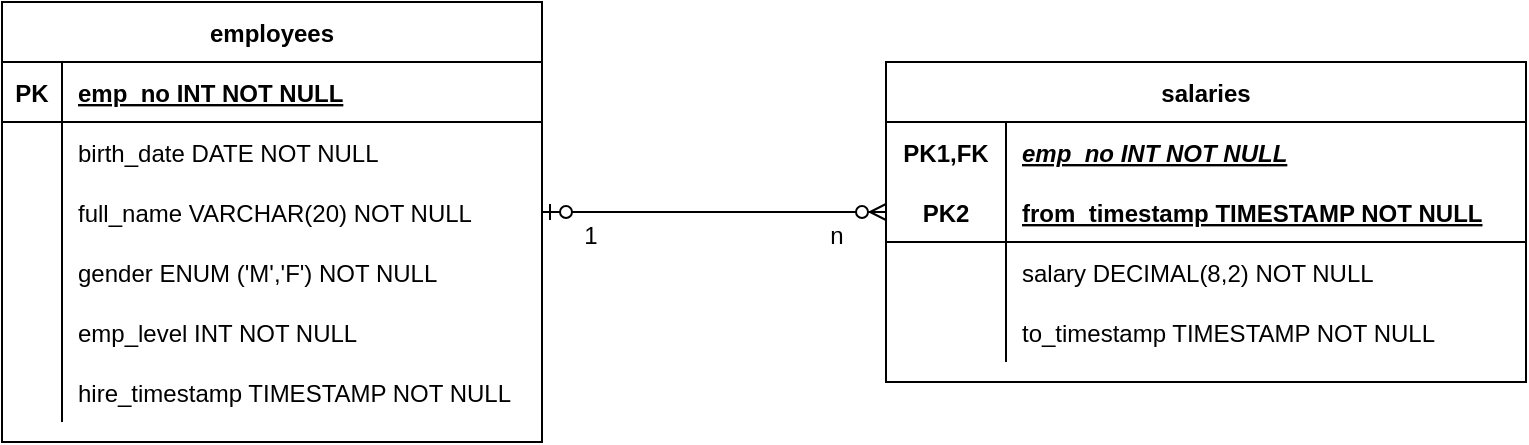 <mxfile version="14.8.3" type="github">
  <diagram id="R2lEEEUBdFMjLlhIrx00" name="Page-1">
    <mxGraphModel dx="1038" dy="547" grid="0" gridSize="10" guides="1" tooltips="1" connect="1" arrows="1" fold="1" page="1" pageScale="1" pageWidth="850" pageHeight="1100" math="0" shadow="0" extFonts="Permanent Marker^https://fonts.googleapis.com/css?family=Permanent+Marker">
      <root>
        <mxCell id="0" />
        <mxCell id="1" parent="0" />
        <mxCell id="CHl3-RWUKFbQDCaINI2_-43" value="salaries" style="shape=table;startSize=30;container=1;collapsible=1;childLayout=tableLayout;fixedRows=1;rowLines=0;fontStyle=1;align=center;resizeLast=1;" vertex="1" parent="1">
          <mxGeometry x="492" y="240" width="320" height="160" as="geometry" />
        </mxCell>
        <mxCell id="CHl3-RWUKFbQDCaINI2_-44" value="" style="shape=partialRectangle;collapsible=0;dropTarget=0;pointerEvents=0;fillColor=none;top=0;left=0;bottom=0;right=0;points=[[0,0.5],[1,0.5]];portConstraint=eastwest;" vertex="1" parent="CHl3-RWUKFbQDCaINI2_-43">
          <mxGeometry y="30" width="320" height="30" as="geometry" />
        </mxCell>
        <mxCell id="CHl3-RWUKFbQDCaINI2_-45" value="PK1,FK" style="shape=partialRectangle;connectable=0;fillColor=none;top=0;left=0;bottom=0;right=0;fontStyle=1;overflow=hidden;" vertex="1" parent="CHl3-RWUKFbQDCaINI2_-44">
          <mxGeometry width="60" height="30" as="geometry" />
        </mxCell>
        <mxCell id="CHl3-RWUKFbQDCaINI2_-46" value="emp_no INT NOT NULL" style="shape=partialRectangle;connectable=0;fillColor=none;top=0;left=0;bottom=0;right=0;align=left;spacingLeft=6;fontStyle=7;overflow=hidden;" vertex="1" parent="CHl3-RWUKFbQDCaINI2_-44">
          <mxGeometry x="60" width="260" height="30" as="geometry" />
        </mxCell>
        <mxCell id="CHl3-RWUKFbQDCaINI2_-47" value="" style="shape=partialRectangle;collapsible=0;dropTarget=0;pointerEvents=0;fillColor=none;top=0;left=0;bottom=1;right=0;points=[[0,0.5],[1,0.5]];portConstraint=eastwest;" vertex="1" parent="CHl3-RWUKFbQDCaINI2_-43">
          <mxGeometry y="60" width="320" height="30" as="geometry" />
        </mxCell>
        <mxCell id="CHl3-RWUKFbQDCaINI2_-48" value="PK2" style="shape=partialRectangle;connectable=0;fillColor=none;top=0;left=0;bottom=0;right=0;fontStyle=1;overflow=hidden;" vertex="1" parent="CHl3-RWUKFbQDCaINI2_-47">
          <mxGeometry width="60" height="30" as="geometry" />
        </mxCell>
        <mxCell id="CHl3-RWUKFbQDCaINI2_-49" value="from_timestamp TIMESTAMP NOT NULL" style="shape=partialRectangle;connectable=0;fillColor=none;top=0;left=0;bottom=0;right=0;align=left;spacingLeft=6;fontStyle=5;overflow=hidden;" vertex="1" parent="CHl3-RWUKFbQDCaINI2_-47">
          <mxGeometry x="60" width="260" height="30" as="geometry" />
        </mxCell>
        <mxCell id="CHl3-RWUKFbQDCaINI2_-50" value="" style="shape=partialRectangle;collapsible=0;dropTarget=0;pointerEvents=0;fillColor=none;top=0;left=0;bottom=0;right=0;points=[[0,0.5],[1,0.5]];portConstraint=eastwest;" vertex="1" parent="CHl3-RWUKFbQDCaINI2_-43">
          <mxGeometry y="90" width="320" height="30" as="geometry" />
        </mxCell>
        <mxCell id="CHl3-RWUKFbQDCaINI2_-51" value="" style="shape=partialRectangle;connectable=0;fillColor=none;top=0;left=0;bottom=0;right=0;editable=1;overflow=hidden;" vertex="1" parent="CHl3-RWUKFbQDCaINI2_-50">
          <mxGeometry width="60" height="30" as="geometry" />
        </mxCell>
        <mxCell id="CHl3-RWUKFbQDCaINI2_-52" value="salary DECIMAL(8,2) NOT NULL" style="shape=partialRectangle;connectable=0;fillColor=none;top=0;left=0;bottom=0;right=0;align=left;spacingLeft=6;overflow=hidden;" vertex="1" parent="CHl3-RWUKFbQDCaINI2_-50">
          <mxGeometry x="60" width="260" height="30" as="geometry" />
        </mxCell>
        <mxCell id="CHl3-RWUKFbQDCaINI2_-53" value="" style="shape=partialRectangle;collapsible=0;dropTarget=0;pointerEvents=0;fillColor=none;top=0;left=0;bottom=0;right=0;points=[[0,0.5],[1,0.5]];portConstraint=eastwest;" vertex="1" parent="CHl3-RWUKFbQDCaINI2_-43">
          <mxGeometry y="120" width="320" height="30" as="geometry" />
        </mxCell>
        <mxCell id="CHl3-RWUKFbQDCaINI2_-54" value="" style="shape=partialRectangle;connectable=0;fillColor=none;top=0;left=0;bottom=0;right=0;editable=1;overflow=hidden;" vertex="1" parent="CHl3-RWUKFbQDCaINI2_-53">
          <mxGeometry width="60" height="30" as="geometry" />
        </mxCell>
        <mxCell id="CHl3-RWUKFbQDCaINI2_-55" value="to_timestamp TIMESTAMP NOT NULL" style="shape=partialRectangle;connectable=0;fillColor=none;top=0;left=0;bottom=0;right=0;align=left;spacingLeft=6;overflow=hidden;" vertex="1" parent="CHl3-RWUKFbQDCaINI2_-53">
          <mxGeometry x="60" width="260" height="30" as="geometry" />
        </mxCell>
        <mxCell id="CHl3-RWUKFbQDCaINI2_-121" value="employees" style="shape=table;startSize=30;container=1;collapsible=1;childLayout=tableLayout;fixedRows=1;rowLines=0;fontStyle=1;align=center;resizeLast=1;" vertex="1" parent="1">
          <mxGeometry x="50" y="210" width="270" height="220" as="geometry" />
        </mxCell>
        <mxCell id="CHl3-RWUKFbQDCaINI2_-122" value="" style="shape=partialRectangle;collapsible=0;dropTarget=0;pointerEvents=0;fillColor=none;points=[[0,0.5],[1,0.5]];portConstraint=eastwest;top=0;left=0;right=0;bottom=1;" vertex="1" parent="CHl3-RWUKFbQDCaINI2_-121">
          <mxGeometry y="30" width="270" height="30" as="geometry" />
        </mxCell>
        <mxCell id="CHl3-RWUKFbQDCaINI2_-123" value="PK" style="shape=partialRectangle;overflow=hidden;connectable=0;fillColor=none;top=0;left=0;bottom=0;right=0;fontStyle=1;" vertex="1" parent="CHl3-RWUKFbQDCaINI2_-122">
          <mxGeometry width="30" height="30" as="geometry" />
        </mxCell>
        <mxCell id="CHl3-RWUKFbQDCaINI2_-124" value="emp_no INT NOT NULL    " style="shape=partialRectangle;overflow=hidden;connectable=0;fillColor=none;top=0;left=0;bottom=0;right=0;align=left;spacingLeft=6;fontStyle=5;" vertex="1" parent="CHl3-RWUKFbQDCaINI2_-122">
          <mxGeometry x="30" width="240" height="30" as="geometry" />
        </mxCell>
        <mxCell id="CHl3-RWUKFbQDCaINI2_-125" value="" style="shape=partialRectangle;collapsible=0;dropTarget=0;pointerEvents=0;fillColor=none;points=[[0,0.5],[1,0.5]];portConstraint=eastwest;top=0;left=0;right=0;bottom=0;" vertex="1" parent="CHl3-RWUKFbQDCaINI2_-121">
          <mxGeometry y="60" width="270" height="30" as="geometry" />
        </mxCell>
        <mxCell id="CHl3-RWUKFbQDCaINI2_-126" value="" style="shape=partialRectangle;overflow=hidden;connectable=0;fillColor=none;top=0;left=0;bottom=0;right=0;" vertex="1" parent="CHl3-RWUKFbQDCaINI2_-125">
          <mxGeometry width="30" height="30" as="geometry" />
        </mxCell>
        <mxCell id="CHl3-RWUKFbQDCaINI2_-127" value="birth_date  DATE            NOT NULL" style="shape=partialRectangle;overflow=hidden;connectable=0;fillColor=none;top=0;left=0;bottom=0;right=0;align=left;spacingLeft=6;" vertex="1" parent="CHl3-RWUKFbQDCaINI2_-125">
          <mxGeometry x="30" width="240" height="30" as="geometry" />
        </mxCell>
        <mxCell id="CHl3-RWUKFbQDCaINI2_-128" value="" style="shape=partialRectangle;collapsible=0;dropTarget=0;pointerEvents=0;fillColor=none;points=[[0,0.5],[1,0.5]];portConstraint=eastwest;top=0;left=0;right=0;bottom=0;" vertex="1" parent="CHl3-RWUKFbQDCaINI2_-121">
          <mxGeometry y="90" width="270" height="30" as="geometry" />
        </mxCell>
        <mxCell id="CHl3-RWUKFbQDCaINI2_-129" value="" style="shape=partialRectangle;overflow=hidden;connectable=0;fillColor=none;top=0;left=0;bottom=0;right=0;" vertex="1" parent="CHl3-RWUKFbQDCaINI2_-128">
          <mxGeometry width="30" height="30" as="geometry" />
        </mxCell>
        <mxCell id="CHl3-RWUKFbQDCaINI2_-130" value="full_name	VARCHAR(20)     NOT NULL" style="shape=partialRectangle;overflow=hidden;connectable=0;fillColor=none;top=0;left=0;bottom=0;right=0;align=left;spacingLeft=6;" vertex="1" parent="CHl3-RWUKFbQDCaINI2_-128">
          <mxGeometry x="30" width="240" height="30" as="geometry" />
        </mxCell>
        <mxCell id="CHl3-RWUKFbQDCaINI2_-131" value="" style="shape=partialRectangle;collapsible=0;dropTarget=0;pointerEvents=0;fillColor=none;points=[[0,0.5],[1,0.5]];portConstraint=eastwest;top=0;left=0;right=0;bottom=0;" vertex="1" parent="CHl3-RWUKFbQDCaINI2_-121">
          <mxGeometry y="120" width="270" height="30" as="geometry" />
        </mxCell>
        <mxCell id="CHl3-RWUKFbQDCaINI2_-132" value="" style="shape=partialRectangle;overflow=hidden;connectable=0;fillColor=none;top=0;left=0;bottom=0;right=0;" vertex="1" parent="CHl3-RWUKFbQDCaINI2_-131">
          <mxGeometry width="30" height="30" as="geometry" />
        </mxCell>
        <mxCell id="CHl3-RWUKFbQDCaINI2_-133" value="gender      ENUM (&#39;M&#39;,&#39;F&#39;)  NOT NULL" style="shape=partialRectangle;overflow=hidden;connectable=0;fillColor=none;top=0;left=0;bottom=0;right=0;align=left;spacingLeft=6;" vertex="1" parent="CHl3-RWUKFbQDCaINI2_-131">
          <mxGeometry x="30" width="240" height="30" as="geometry" />
        </mxCell>
        <mxCell id="CHl3-RWUKFbQDCaINI2_-134" value="" style="shape=partialRectangle;collapsible=0;dropTarget=0;pointerEvents=0;fillColor=none;points=[[0,0.5],[1,0.5]];portConstraint=eastwest;top=0;left=0;right=0;bottom=0;" vertex="1" parent="CHl3-RWUKFbQDCaINI2_-121">
          <mxGeometry y="150" width="270" height="30" as="geometry" />
        </mxCell>
        <mxCell id="CHl3-RWUKFbQDCaINI2_-135" value="" style="shape=partialRectangle;overflow=hidden;connectable=0;fillColor=none;top=0;left=0;bottom=0;right=0;" vertex="1" parent="CHl3-RWUKFbQDCaINI2_-134">
          <mxGeometry width="30" height="30" as="geometry" />
        </mxCell>
        <mxCell id="CHl3-RWUKFbQDCaINI2_-136" value="emp_level	INT				NOT NULL" style="shape=partialRectangle;overflow=hidden;connectable=0;fillColor=none;top=0;left=0;bottom=0;right=0;align=left;spacingLeft=6;" vertex="1" parent="CHl3-RWUKFbQDCaINI2_-134">
          <mxGeometry x="30" width="240" height="30" as="geometry" />
        </mxCell>
        <mxCell id="CHl3-RWUKFbQDCaINI2_-137" value="" style="shape=partialRectangle;collapsible=0;dropTarget=0;pointerEvents=0;fillColor=none;points=[[0,0.5],[1,0.5]];portConstraint=eastwest;top=0;left=0;right=0;bottom=0;" vertex="1" parent="CHl3-RWUKFbQDCaINI2_-121">
          <mxGeometry y="180" width="270" height="30" as="geometry" />
        </mxCell>
        <mxCell id="CHl3-RWUKFbQDCaINI2_-138" value="" style="shape=partialRectangle;overflow=hidden;connectable=0;fillColor=none;top=0;left=0;bottom=0;right=0;" vertex="1" parent="CHl3-RWUKFbQDCaINI2_-137">
          <mxGeometry width="30" height="30" as="geometry" />
        </mxCell>
        <mxCell id="CHl3-RWUKFbQDCaINI2_-139" value="hire_timestamp	TIMESTAMP	NOT NULL" style="shape=partialRectangle;overflow=hidden;connectable=0;fillColor=none;top=0;left=0;bottom=0;right=0;align=left;spacingLeft=6;" vertex="1" parent="CHl3-RWUKFbQDCaINI2_-137">
          <mxGeometry x="30" width="240" height="30" as="geometry" />
        </mxCell>
        <mxCell id="CHl3-RWUKFbQDCaINI2_-156" value="" style="edgeStyle=entityRelationEdgeStyle;fontSize=12;html=1;endArrow=ERzeroToMany;startArrow=ERzeroToOne;exitX=1;exitY=0.5;exitDx=0;exitDy=0;entryX=0;entryY=0.5;entryDx=0;entryDy=0;" edge="1" parent="1" source="CHl3-RWUKFbQDCaINI2_-128" target="CHl3-RWUKFbQDCaINI2_-47">
          <mxGeometry width="100" height="100" relative="1" as="geometry">
            <mxPoint x="326" y="317" as="sourcePoint" />
            <mxPoint x="501" y="317" as="targetPoint" />
          </mxGeometry>
        </mxCell>
        <mxCell id="CHl3-RWUKFbQDCaINI2_-158" value="1" style="text;html=1;align=center;verticalAlign=middle;resizable=0;points=[];autosize=1;strokeColor=none;" vertex="1" parent="1">
          <mxGeometry x="336" y="318" width="16" height="18" as="geometry" />
        </mxCell>
        <mxCell id="CHl3-RWUKFbQDCaINI2_-159" value="n" style="text;html=1;align=center;verticalAlign=middle;resizable=0;points=[];autosize=1;strokeColor=none;" vertex="1" parent="1">
          <mxGeometry x="459" y="318" width="16" height="18" as="geometry" />
        </mxCell>
      </root>
    </mxGraphModel>
  </diagram>
</mxfile>
